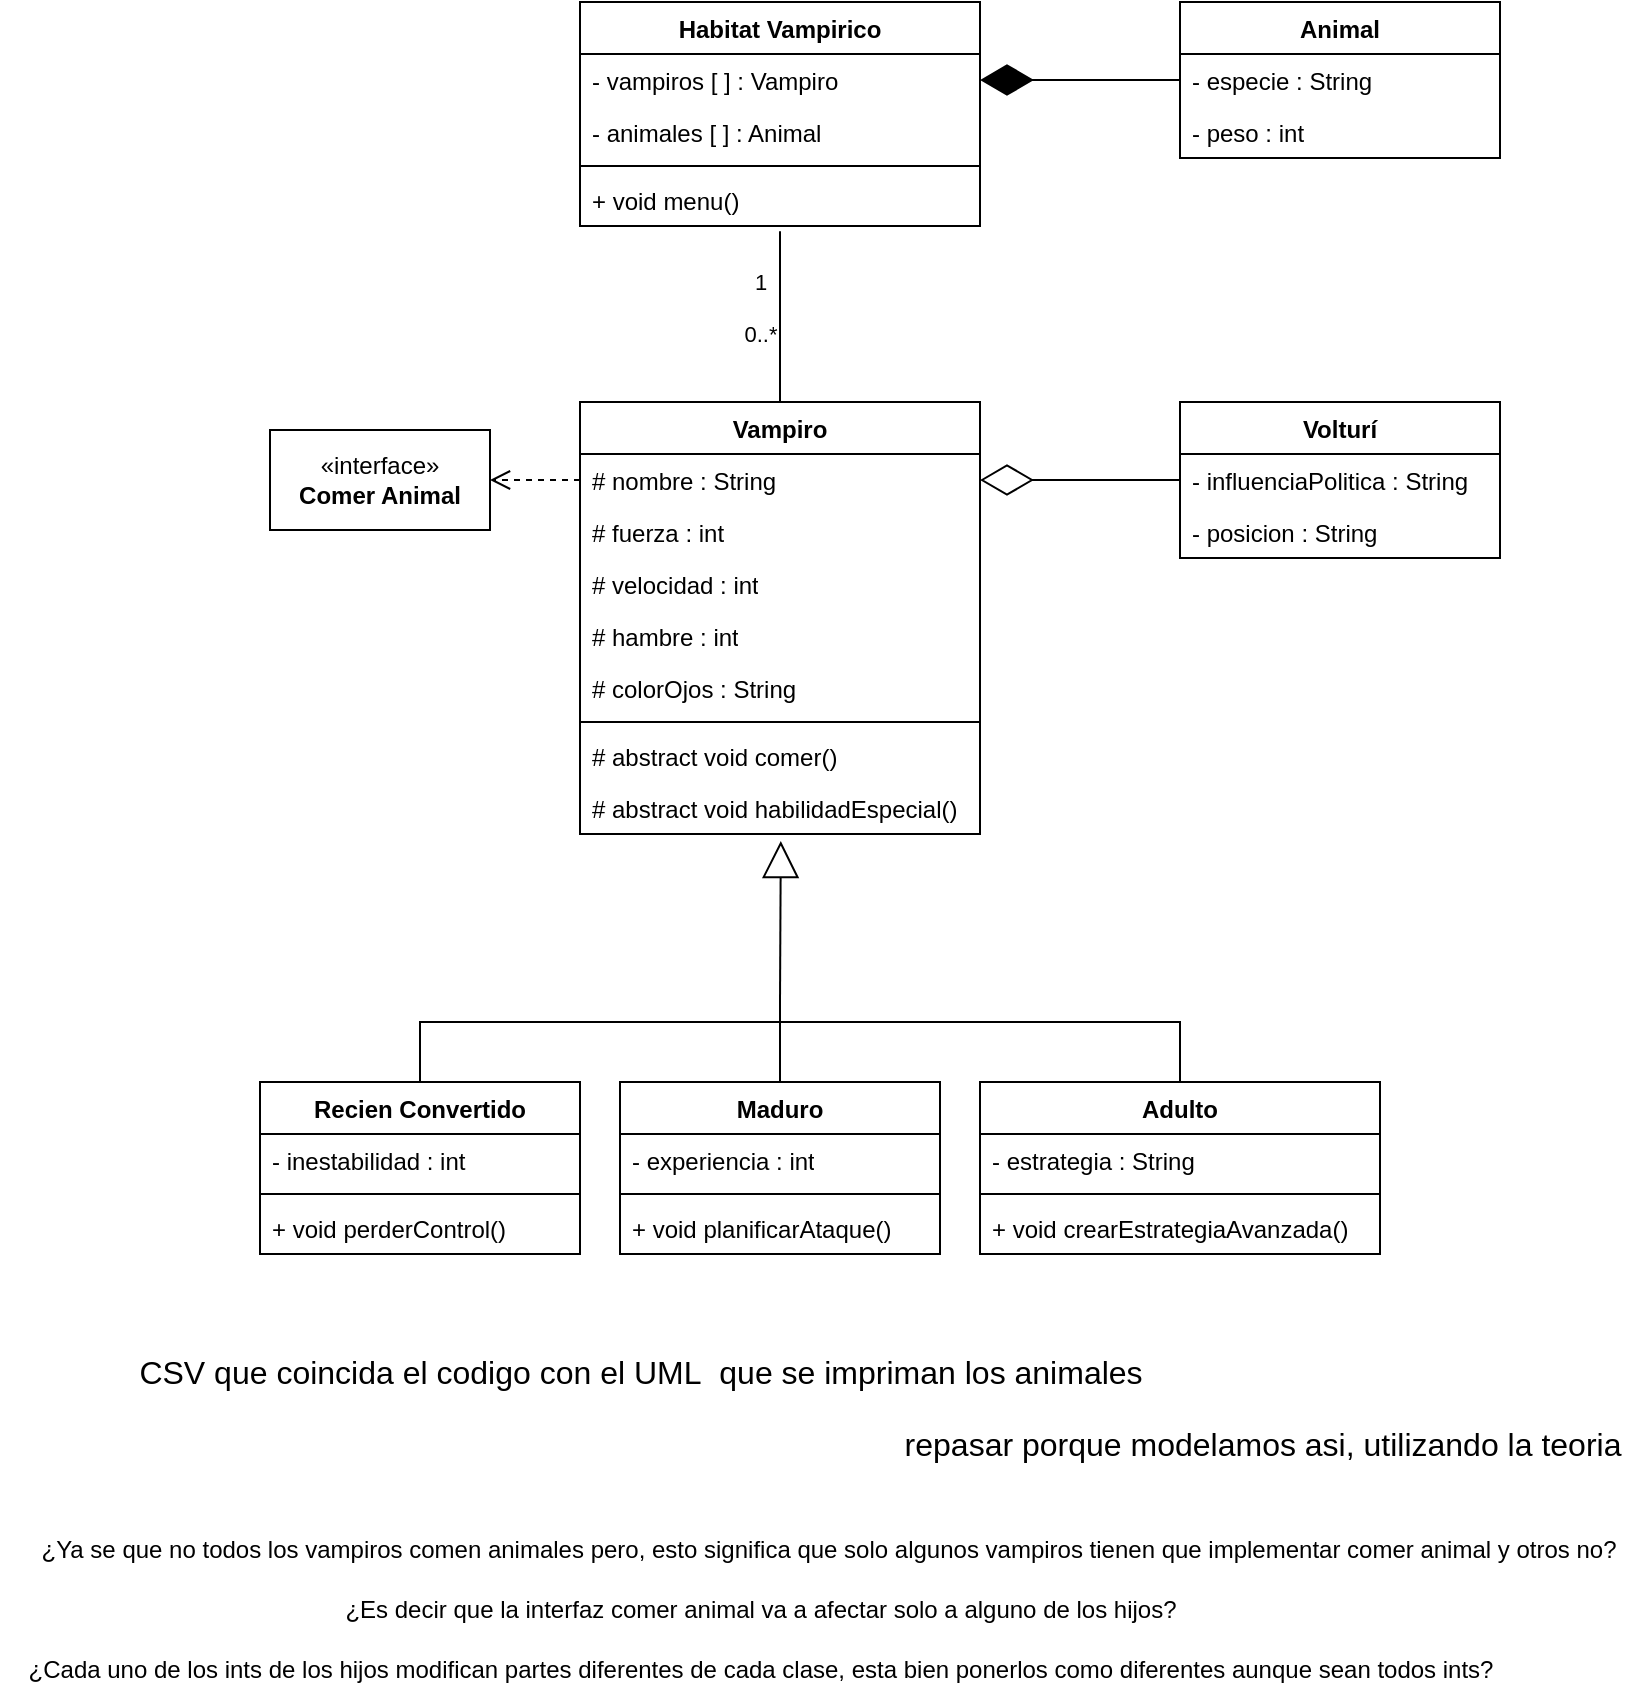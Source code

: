 <mxfile version="24.8.4">
  <diagram name="UML_Gestion_Crepusculo" id="tsLqWWN6re34cq2yNOvj">
    <mxGraphModel dx="1434" dy="772" grid="1" gridSize="10" guides="1" tooltips="1" connect="1" arrows="1" fold="1" page="1" pageScale="1" pageWidth="827" pageHeight="1169" math="0" shadow="0">
      <root>
        <mxCell id="0" />
        <mxCell id="1" parent="0" />
        <mxCell id="pIVNgVgIiddYi_z4mML_-5" value="Habitat Vampirico" style="swimlane;fontStyle=1;align=center;verticalAlign=top;childLayout=stackLayout;horizontal=1;startSize=26;horizontalStack=0;resizeParent=1;resizeParentMax=0;resizeLast=0;collapsible=1;marginBottom=0;whiteSpace=wrap;html=1;" parent="1" vertex="1">
          <mxGeometry x="290" y="40" width="200" height="112" as="geometry" />
        </mxCell>
        <mxCell id="pIVNgVgIiddYi_z4mML_-6" value="- vampiros [ ] : Vampiro" style="text;strokeColor=none;fillColor=none;align=left;verticalAlign=top;spacingLeft=4;spacingRight=4;overflow=hidden;rotatable=0;points=[[0,0.5],[1,0.5]];portConstraint=eastwest;whiteSpace=wrap;html=1;" parent="pIVNgVgIiddYi_z4mML_-5" vertex="1">
          <mxGeometry y="26" width="200" height="26" as="geometry" />
        </mxCell>
        <mxCell id="pIVNgVgIiddYi_z4mML_-54" value="- animales [ ] : Animal" style="text;strokeColor=none;fillColor=none;align=left;verticalAlign=top;spacingLeft=4;spacingRight=4;overflow=hidden;rotatable=0;points=[[0,0.5],[1,0.5]];portConstraint=eastwest;whiteSpace=wrap;html=1;" parent="pIVNgVgIiddYi_z4mML_-5" vertex="1">
          <mxGeometry y="52" width="200" height="26" as="geometry" />
        </mxCell>
        <mxCell id="pIVNgVgIiddYi_z4mML_-7" value="" style="line;strokeWidth=1;fillColor=none;align=left;verticalAlign=middle;spacingTop=-1;spacingLeft=3;spacingRight=3;rotatable=0;labelPosition=right;points=[];portConstraint=eastwest;strokeColor=inherit;" parent="pIVNgVgIiddYi_z4mML_-5" vertex="1">
          <mxGeometry y="78" width="200" height="8" as="geometry" />
        </mxCell>
        <mxCell id="pIVNgVgIiddYi_z4mML_-8" value="+ void menu()" style="text;strokeColor=none;fillColor=none;align=left;verticalAlign=top;spacingLeft=4;spacingRight=4;overflow=hidden;rotatable=0;points=[[0,0.5],[1,0.5]];portConstraint=eastwest;whiteSpace=wrap;html=1;" parent="pIVNgVgIiddYi_z4mML_-5" vertex="1">
          <mxGeometry y="86" width="200" height="26" as="geometry" />
        </mxCell>
        <mxCell id="pIVNgVgIiddYi_z4mML_-9" value="Vampiro" style="swimlane;fontStyle=1;align=center;verticalAlign=top;childLayout=stackLayout;horizontal=1;startSize=26;horizontalStack=0;resizeParent=1;resizeParentMax=0;resizeLast=0;collapsible=1;marginBottom=0;whiteSpace=wrap;html=1;" parent="1" vertex="1">
          <mxGeometry x="290" y="240" width="200" height="216" as="geometry" />
        </mxCell>
        <mxCell id="pIVNgVgIiddYi_z4mML_-10" value="# nombre : String" style="text;strokeColor=none;fillColor=none;align=left;verticalAlign=top;spacingLeft=4;spacingRight=4;overflow=hidden;rotatable=0;points=[[0,0.5],[1,0.5]];portConstraint=eastwest;whiteSpace=wrap;html=1;" parent="pIVNgVgIiddYi_z4mML_-9" vertex="1">
          <mxGeometry y="26" width="200" height="26" as="geometry" />
        </mxCell>
        <mxCell id="ovsUvfsepyj3DoIwsugC-1" value="# fuerza : int" style="text;strokeColor=none;fillColor=none;align=left;verticalAlign=top;spacingLeft=4;spacingRight=4;overflow=hidden;rotatable=0;points=[[0,0.5],[1,0.5]];portConstraint=eastwest;whiteSpace=wrap;html=1;" parent="pIVNgVgIiddYi_z4mML_-9" vertex="1">
          <mxGeometry y="52" width="200" height="26" as="geometry" />
        </mxCell>
        <mxCell id="ovsUvfsepyj3DoIwsugC-7" value="# velocidad : int" style="text;strokeColor=none;fillColor=none;align=left;verticalAlign=top;spacingLeft=4;spacingRight=4;overflow=hidden;rotatable=0;points=[[0,0.5],[1,0.5]];portConstraint=eastwest;whiteSpace=wrap;html=1;" parent="pIVNgVgIiddYi_z4mML_-9" vertex="1">
          <mxGeometry y="78" width="200" height="26" as="geometry" />
        </mxCell>
        <mxCell id="ovsUvfsepyj3DoIwsugC-8" value="# hambre : int" style="text;strokeColor=none;fillColor=none;align=left;verticalAlign=top;spacingLeft=4;spacingRight=4;overflow=hidden;rotatable=0;points=[[0,0.5],[1,0.5]];portConstraint=eastwest;whiteSpace=wrap;html=1;" parent="pIVNgVgIiddYi_z4mML_-9" vertex="1">
          <mxGeometry y="104" width="200" height="26" as="geometry" />
        </mxCell>
        <mxCell id="ovsUvfsepyj3DoIwsugC-9" value="# colorOjos : String" style="text;strokeColor=none;fillColor=none;align=left;verticalAlign=top;spacingLeft=4;spacingRight=4;overflow=hidden;rotatable=0;points=[[0,0.5],[1,0.5]];portConstraint=eastwest;whiteSpace=wrap;html=1;" parent="pIVNgVgIiddYi_z4mML_-9" vertex="1">
          <mxGeometry y="130" width="200" height="26" as="geometry" />
        </mxCell>
        <mxCell id="pIVNgVgIiddYi_z4mML_-11" value="" style="line;strokeWidth=1;fillColor=none;align=left;verticalAlign=middle;spacingTop=-1;spacingLeft=3;spacingRight=3;rotatable=0;labelPosition=right;points=[];portConstraint=eastwest;strokeColor=inherit;" parent="pIVNgVgIiddYi_z4mML_-9" vertex="1">
          <mxGeometry y="156" width="200" height="8" as="geometry" />
        </mxCell>
        <mxCell id="pIVNgVgIiddYi_z4mML_-12" value="# abstract void comer()" style="text;strokeColor=none;fillColor=none;align=left;verticalAlign=top;spacingLeft=4;spacingRight=4;overflow=hidden;rotatable=0;points=[[0,0.5],[1,0.5]];portConstraint=eastwest;whiteSpace=wrap;html=1;" parent="pIVNgVgIiddYi_z4mML_-9" vertex="1">
          <mxGeometry y="164" width="200" height="26" as="geometry" />
        </mxCell>
        <mxCell id="ovsUvfsepyj3DoIwsugC-10" value="# abstract void habilidadEspecial()" style="text;strokeColor=none;fillColor=none;align=left;verticalAlign=top;spacingLeft=4;spacingRight=4;overflow=hidden;rotatable=0;points=[[0,0.5],[1,0.5]];portConstraint=eastwest;whiteSpace=wrap;html=1;" parent="pIVNgVgIiddYi_z4mML_-9" vertex="1">
          <mxGeometry y="190" width="200" height="26" as="geometry" />
        </mxCell>
        <mxCell id="pIVNgVgIiddYi_z4mML_-13" value="Recien Convertido" style="swimlane;fontStyle=1;align=center;verticalAlign=top;childLayout=stackLayout;horizontal=1;startSize=26;horizontalStack=0;resizeParent=1;resizeParentMax=0;resizeLast=0;collapsible=1;marginBottom=0;whiteSpace=wrap;html=1;" parent="1" vertex="1">
          <mxGeometry x="130" y="580" width="160" height="86" as="geometry" />
        </mxCell>
        <mxCell id="ovsUvfsepyj3DoIwsugC-12" value="- inestabilidad : int" style="text;strokeColor=none;fillColor=none;align=left;verticalAlign=top;spacingLeft=4;spacingRight=4;overflow=hidden;rotatable=0;points=[[0,0.5],[1,0.5]];portConstraint=eastwest;whiteSpace=wrap;html=1;" parent="pIVNgVgIiddYi_z4mML_-13" vertex="1">
          <mxGeometry y="26" width="160" height="26" as="geometry" />
        </mxCell>
        <mxCell id="pIVNgVgIiddYi_z4mML_-15" value="" style="line;strokeWidth=1;fillColor=none;align=left;verticalAlign=middle;spacingTop=-1;spacingLeft=3;spacingRight=3;rotatable=0;labelPosition=right;points=[];portConstraint=eastwest;strokeColor=inherit;" parent="pIVNgVgIiddYi_z4mML_-13" vertex="1">
          <mxGeometry y="52" width="160" height="8" as="geometry" />
        </mxCell>
        <mxCell id="pIVNgVgIiddYi_z4mML_-16" value="+ void perderControl()" style="text;strokeColor=none;fillColor=none;align=left;verticalAlign=top;spacingLeft=4;spacingRight=4;overflow=hidden;rotatable=0;points=[[0,0.5],[1,0.5]];portConstraint=eastwest;whiteSpace=wrap;html=1;" parent="pIVNgVgIiddYi_z4mML_-13" vertex="1">
          <mxGeometry y="60" width="160" height="26" as="geometry" />
        </mxCell>
        <mxCell id="pIVNgVgIiddYi_z4mML_-17" value="Maduro&lt;span style=&quot;color: rgba(0, 0, 0, 0); font-family: monospace; font-size: 0px; font-weight: 400; text-align: start; text-wrap-mode: nowrap;&quot;&gt;%3CmxGraphModel%3E%3Croot%3E%3CmxCell%20id%3D%220%22%2F%3E%3CmxCell%20id%3D%221%22%20parent%3D%220%22%2F%3E%3CmxCell%20id%3D%222%22%20value%3D%22Recien%20Convertido%22%20style%3D%22swimlane%3BfontStyle%3D1%3Balign%3Dcenter%3BverticalAlign%3Dtop%3BchildLayout%3DstackLayout%3Bhorizontal%3D1%3BstartSize%3D26%3BhorizontalStack%3D0%3BresizeParent%3D1%3BresizeParentMax%3D0%3BresizeLast%3D0%3Bcollapsible%3D1%3BmarginBottom%3D0%3BwhiteSpace%3Dwrap%3Bhtml%3D1%3B%22%20vertex%3D%221%22%20parent%3D%221%22%3E%3CmxGeometry%20y%3D%22390%22%20width%3D%22160%22%20height%3D%2286%22%20as%3D%22geometry%22%2F%3E%3C%2FmxCell%3E%3CmxCell%20id%3D%223%22%20value%3D%22%2B%20field%3A%20type%22%20style%3D%22text%3BstrokeColor%3Dnone%3BfillColor%3Dnone%3Balign%3Dleft%3BverticalAlign%3Dtop%3BspacingLeft%3D4%3BspacingRight%3D4%3Boverflow%3Dhidden%3Brotatable%3D0%3Bpoints%3D%5B%5B0%2C0.5%5D%2C%5B1%2C0.5%5D%5D%3BportConstraint%3Deastwest%3BwhiteSpace%3Dwrap%3Bhtml%3D1%3B%22%20vertex%3D%221%22%20parent%3D%222%22%3E%3CmxGeometry%20y%3D%2226%22%20width%3D%22160%22%20height%3D%2226%22%20as%3D%22geometry%22%2F%3E%3C%2FmxCell%3E%3CmxCell%20id%3D%224%22%20value%3D%22%22%20style%3D%22line%3BstrokeWidth%3D1%3BfillColor%3Dnone%3Balign%3Dleft%3BverticalAlign%3Dmiddle%3BspacingTop%3D-1%3BspacingLeft%3D3%3BspacingRight%3D3%3Brotatable%3D0%3BlabelPosition%3Dright%3Bpoints%3D%5B%5D%3BportConstraint%3Deastwest%3BstrokeColor%3Dinherit%3B%22%20vertex%3D%221%22%20parent%3D%222%22%3E%3CmxGeometry%20y%3D%2252%22%20width%3D%22160%22%20height%3D%228%22%20as%3D%22geometry%22%2F%3E%3C%2FmxCell%3E%3CmxCell%20id%3D%225%22%20value%3D%22%2B%20method(type)%3A%20type%22%20style%3D%22text%3BstrokeColor%3Dnone%3BfillColor%3Dnone%3Balign%3Dleft%3BverticalAlign%3Dtop%3BspacingLeft%3D4%3BspacingRight%3D4%3Boverflow%3Dhidden%3Brotatable%3D0%3Bpoints%3D%5B%5B0%2C0.5%5D%2C%5B1%2C0.5%5D%5D%3BportConstraint%3Deastwest%3BwhiteSpace%3Dwrap%3Bhtml%3D1%3B%22%20vertex%3D%221%22%20parent%3D%222%22%3E%3CmxGeometry%20y%3D%2260%22%20width%3D%22160%22%20height%3D%2226%22%20as%3D%22geometry%22%2F%3E%3C%2FmxCell%3E%3C%2Froot%3E%3C%2FmxGraphModel%3E&lt;/span&gt;" style="swimlane;fontStyle=1;align=center;verticalAlign=top;childLayout=stackLayout;horizontal=1;startSize=26;horizontalStack=0;resizeParent=1;resizeParentMax=0;resizeLast=0;collapsible=1;marginBottom=0;whiteSpace=wrap;html=1;" parent="1" vertex="1">
          <mxGeometry x="310" y="580" width="160" height="86" as="geometry" />
        </mxCell>
        <mxCell id="pIVNgVgIiddYi_z4mML_-18" value="- experiencia : int" style="text;strokeColor=none;fillColor=none;align=left;verticalAlign=top;spacingLeft=4;spacingRight=4;overflow=hidden;rotatable=0;points=[[0,0.5],[1,0.5]];portConstraint=eastwest;whiteSpace=wrap;html=1;" parent="pIVNgVgIiddYi_z4mML_-17" vertex="1">
          <mxGeometry y="26" width="160" height="26" as="geometry" />
        </mxCell>
        <mxCell id="pIVNgVgIiddYi_z4mML_-19" value="" style="line;strokeWidth=1;fillColor=none;align=left;verticalAlign=middle;spacingTop=-1;spacingLeft=3;spacingRight=3;rotatable=0;labelPosition=right;points=[];portConstraint=eastwest;strokeColor=inherit;" parent="pIVNgVgIiddYi_z4mML_-17" vertex="1">
          <mxGeometry y="52" width="160" height="8" as="geometry" />
        </mxCell>
        <mxCell id="pIVNgVgIiddYi_z4mML_-20" value="+ void planificarAtaque()" style="text;strokeColor=none;fillColor=none;align=left;verticalAlign=top;spacingLeft=4;spacingRight=4;overflow=hidden;rotatable=0;points=[[0,0.5],[1,0.5]];portConstraint=eastwest;whiteSpace=wrap;html=1;" parent="pIVNgVgIiddYi_z4mML_-17" vertex="1">
          <mxGeometry y="60" width="160" height="26" as="geometry" />
        </mxCell>
        <mxCell id="pIVNgVgIiddYi_z4mML_-21" value="Adulto" style="swimlane;fontStyle=1;align=center;verticalAlign=top;childLayout=stackLayout;horizontal=1;startSize=26;horizontalStack=0;resizeParent=1;resizeParentMax=0;resizeLast=0;collapsible=1;marginBottom=0;whiteSpace=wrap;html=1;" parent="1" vertex="1">
          <mxGeometry x="490" y="580" width="200" height="86" as="geometry" />
        </mxCell>
        <mxCell id="pNDMgC5wGViX0FNzGAJT-7" value="- estrategia : String" style="text;strokeColor=none;fillColor=none;align=left;verticalAlign=top;spacingLeft=4;spacingRight=4;overflow=hidden;rotatable=0;points=[[0,0.5],[1,0.5]];portConstraint=eastwest;whiteSpace=wrap;html=1;" parent="pIVNgVgIiddYi_z4mML_-21" vertex="1">
          <mxGeometry y="26" width="200" height="26" as="geometry" />
        </mxCell>
        <mxCell id="pIVNgVgIiddYi_z4mML_-23" value="" style="line;strokeWidth=1;fillColor=none;align=left;verticalAlign=middle;spacingTop=-1;spacingLeft=3;spacingRight=3;rotatable=0;labelPosition=right;points=[];portConstraint=eastwest;strokeColor=inherit;" parent="pIVNgVgIiddYi_z4mML_-21" vertex="1">
          <mxGeometry y="52" width="200" height="8" as="geometry" />
        </mxCell>
        <mxCell id="pIVNgVgIiddYi_z4mML_-24" value="+ void crearEstrategiaAvanzada()" style="text;strokeColor=none;fillColor=none;align=left;verticalAlign=top;spacingLeft=4;spacingRight=4;overflow=hidden;rotatable=0;points=[[0,0.5],[1,0.5]];portConstraint=eastwest;whiteSpace=wrap;html=1;" parent="pIVNgVgIiddYi_z4mML_-21" vertex="1">
          <mxGeometry y="60" width="200" height="26" as="geometry" />
        </mxCell>
        <mxCell id="pIVNgVgIiddYi_z4mML_-25" value="Animal" style="swimlane;fontStyle=1;align=center;verticalAlign=top;childLayout=stackLayout;horizontal=1;startSize=26;horizontalStack=0;resizeParent=1;resizeParentMax=0;resizeLast=0;collapsible=1;marginBottom=0;whiteSpace=wrap;html=1;" parent="1" vertex="1">
          <mxGeometry x="590" y="40" width="160" height="78" as="geometry" />
        </mxCell>
        <mxCell id="pIVNgVgIiddYi_z4mML_-26" value="- especie : String" style="text;strokeColor=none;fillColor=none;align=left;verticalAlign=top;spacingLeft=4;spacingRight=4;overflow=hidden;rotatable=0;points=[[0,0.5],[1,0.5]];portConstraint=eastwest;whiteSpace=wrap;html=1;" parent="pIVNgVgIiddYi_z4mML_-25" vertex="1">
          <mxGeometry y="26" width="160" height="26" as="geometry" />
        </mxCell>
        <mxCell id="pNDMgC5wGViX0FNzGAJT-10" value="- peso : int" style="text;strokeColor=none;fillColor=none;align=left;verticalAlign=top;spacingLeft=4;spacingRight=4;overflow=hidden;rotatable=0;points=[[0,0.5],[1,0.5]];portConstraint=eastwest;whiteSpace=wrap;html=1;" parent="pIVNgVgIiddYi_z4mML_-25" vertex="1">
          <mxGeometry y="52" width="160" height="26" as="geometry" />
        </mxCell>
        <mxCell id="pIVNgVgIiddYi_z4mML_-29" value="Volturí" style="swimlane;fontStyle=1;align=center;verticalAlign=top;childLayout=stackLayout;horizontal=1;startSize=26;horizontalStack=0;resizeParent=1;resizeParentMax=0;resizeLast=0;collapsible=1;marginBottom=0;whiteSpace=wrap;html=1;" parent="1" vertex="1">
          <mxGeometry x="590" y="240" width="160" height="78" as="geometry" />
        </mxCell>
        <mxCell id="pIVNgVgIiddYi_z4mML_-30" value="- influenciaPolitica : String" style="text;strokeColor=none;fillColor=none;align=left;verticalAlign=top;spacingLeft=4;spacingRight=4;overflow=hidden;rotatable=0;points=[[0,0.5],[1,0.5]];portConstraint=eastwest;whiteSpace=wrap;html=1;" parent="pIVNgVgIiddYi_z4mML_-29" vertex="1">
          <mxGeometry y="26" width="160" height="26" as="geometry" />
        </mxCell>
        <mxCell id="pNDMgC5wGViX0FNzGAJT-9" value="- posicion : String" style="text;strokeColor=none;fillColor=none;align=left;verticalAlign=top;spacingLeft=4;spacingRight=4;overflow=hidden;rotatable=0;points=[[0,0.5],[1,0.5]];portConstraint=eastwest;whiteSpace=wrap;html=1;" parent="pIVNgVgIiddYi_z4mML_-29" vertex="1">
          <mxGeometry y="52" width="160" height="26" as="geometry" />
        </mxCell>
        <mxCell id="pIVNgVgIiddYi_z4mML_-33" value="«interface»&lt;br&gt;&lt;b&gt;Comer Animal&lt;/b&gt;" style="html=1;whiteSpace=wrap;" parent="1" vertex="1">
          <mxGeometry x="135" y="254" width="110" height="50" as="geometry" />
        </mxCell>
        <mxCell id="pIVNgVgIiddYi_z4mML_-34" value="" style="endArrow=diamondThin;endFill=0;endSize=24;html=1;rounded=0;exitX=0;exitY=0.5;exitDx=0;exitDy=0;entryX=1;entryY=0.5;entryDx=0;entryDy=0;" parent="1" source="pIVNgVgIiddYi_z4mML_-30" target="pIVNgVgIiddYi_z4mML_-10" edge="1">
          <mxGeometry width="160" relative="1" as="geometry">
            <mxPoint x="600" y="549.24" as="sourcePoint" />
            <mxPoint x="760" y="549.24" as="targetPoint" />
          </mxGeometry>
        </mxCell>
        <mxCell id="pIVNgVgIiddYi_z4mML_-38" value="" style="endArrow=none;html=1;rounded=0;exitX=0.5;exitY=0;exitDx=0;exitDy=0;" parent="1" source="pIVNgVgIiddYi_z4mML_-17" edge="1">
          <mxGeometry width="50" height="50" relative="1" as="geometry">
            <mxPoint x="400" y="570" as="sourcePoint" />
            <mxPoint x="390" y="540" as="targetPoint" />
          </mxGeometry>
        </mxCell>
        <mxCell id="pIVNgVgIiddYi_z4mML_-40" value="" style="endArrow=none;html=1;rounded=0;exitX=0.5;exitY=0;exitDx=0;exitDy=0;" parent="1" source="pIVNgVgIiddYi_z4mML_-21" edge="1">
          <mxGeometry width="50" height="50" relative="1" as="geometry">
            <mxPoint x="540" y="510" as="sourcePoint" />
            <mxPoint x="390" y="540" as="targetPoint" />
            <Array as="points">
              <mxPoint x="590" y="550" />
              <mxPoint x="390" y="550" />
            </Array>
          </mxGeometry>
        </mxCell>
        <mxCell id="pIVNgVgIiddYi_z4mML_-41" value="" style="html=1;verticalAlign=bottom;endArrow=open;dashed=1;endSize=8;curved=0;rounded=0;exitX=0;exitY=0.5;exitDx=0;exitDy=0;entryX=1;entryY=0.5;entryDx=0;entryDy=0;" parent="1" source="pIVNgVgIiddYi_z4mML_-10" target="pIVNgVgIiddYi_z4mML_-33" edge="1">
          <mxGeometry relative="1" as="geometry">
            <mxPoint x="280" y="499.24" as="sourcePoint" />
            <mxPoint x="200" y="499.24" as="targetPoint" />
          </mxGeometry>
        </mxCell>
        <mxCell id="pIVNgVgIiddYi_z4mML_-42" value="¿Ya se que no todos los vampiros comen animales pero, esto significa que solo algunos vampiros tienen que implementar comer animal y otros no?" style="text;html=1;align=center;verticalAlign=middle;resizable=0;points=[];autosize=1;strokeColor=none;fillColor=none;" parent="1" vertex="1">
          <mxGeometry x="9" y="799.24" width="810" height="30" as="geometry" />
        </mxCell>
        <mxCell id="pIVNgVgIiddYi_z4mML_-43" value="¿Es decir que la interfaz comer animal va a afectar solo a alguno de los hijos?" style="text;html=1;align=center;verticalAlign=middle;resizable=0;points=[];autosize=1;strokeColor=none;fillColor=none;" parent="1" vertex="1">
          <mxGeometry x="160" y="829.24" width="440" height="30" as="geometry" />
        </mxCell>
        <mxCell id="pIVNgVgIiddYi_z4mML_-48" value="" style="endArrow=none;html=1;rounded=0;entryX=0.5;entryY=1.103;entryDx=0;entryDy=0;entryPerimeter=0;exitX=0.5;exitY=0;exitDx=0;exitDy=0;" parent="1" source="pIVNgVgIiddYi_z4mML_-9" target="pIVNgVgIiddYi_z4mML_-8" edge="1">
          <mxGeometry width="50" height="50" relative="1" as="geometry">
            <mxPoint x="320" y="210" as="sourcePoint" />
            <mxPoint x="370" y="160" as="targetPoint" />
          </mxGeometry>
        </mxCell>
        <mxCell id="pIVNgVgIiddYi_z4mML_-49" value="1" style="edgeLabel;html=1;align=center;verticalAlign=middle;resizable=0;points=[];" parent="pIVNgVgIiddYi_z4mML_-48" vertex="1" connectable="0">
          <mxGeometry x="0.419" y="3" relative="1" as="geometry">
            <mxPoint x="-7" as="offset" />
          </mxGeometry>
        </mxCell>
        <mxCell id="pIVNgVgIiddYi_z4mML_-50" value="0..*" style="edgeLabel;html=1;align=center;verticalAlign=middle;resizable=0;points=[];" parent="pIVNgVgIiddYi_z4mML_-48" vertex="1" connectable="0">
          <mxGeometry x="0.015" y="3" relative="1" as="geometry">
            <mxPoint x="-7" y="9" as="offset" />
          </mxGeometry>
        </mxCell>
        <mxCell id="pIVNgVgIiddYi_z4mML_-53" value="" style="endArrow=diamondThin;endFill=1;endSize=24;html=1;rounded=0;exitX=0;exitY=0.5;exitDx=0;exitDy=0;entryX=1;entryY=0.5;entryDx=0;entryDy=0;" parent="1" source="pIVNgVgIiddYi_z4mML_-26" target="pIVNgVgIiddYi_z4mML_-6" edge="1">
          <mxGeometry width="160" relative="1" as="geometry">
            <mxPoint x="530" y="108" as="sourcePoint" />
            <mxPoint x="690" y="108" as="targetPoint" />
          </mxGeometry>
        </mxCell>
        <mxCell id="pNDMgC5wGViX0FNzGAJT-3" value="" style="endArrow=none;html=1;rounded=0;exitX=0.5;exitY=0;exitDx=0;exitDy=0;" parent="1" source="pIVNgVgIiddYi_z4mML_-13" edge="1">
          <mxGeometry width="50" height="50" relative="1" as="geometry">
            <mxPoint x="570" y="580" as="sourcePoint" />
            <mxPoint x="390" y="540" as="targetPoint" />
            <Array as="points">
              <mxPoint x="210" y="550" />
              <mxPoint x="390" y="550" />
            </Array>
          </mxGeometry>
        </mxCell>
        <mxCell id="pNDMgC5wGViX0FNzGAJT-4" value="" style="endArrow=block;endSize=16;endFill=0;html=1;rounded=0;entryX=0.502;entryY=1.135;entryDx=0;entryDy=0;entryPerimeter=0;" parent="1" target="ovsUvfsepyj3DoIwsugC-10" edge="1">
          <mxGeometry width="160" relative="1" as="geometry">
            <mxPoint x="390" y="540" as="sourcePoint" />
            <mxPoint x="540" y="530" as="targetPoint" />
          </mxGeometry>
        </mxCell>
        <mxCell id="pNDMgC5wGViX0FNzGAJT-8" value="¿Cada uno de los ints de los hijos modifican partes diferentes de cada clase, esta bien ponerlos como diferentes aunque sean todos ints?" style="text;html=1;align=center;verticalAlign=middle;resizable=0;points=[];autosize=1;strokeColor=none;fillColor=none;" parent="1" vertex="1">
          <mxGeometry y="859.24" width="760" height="30" as="geometry" />
        </mxCell>
        <mxCell id="IDrDbwOoRNxPUcYOWY2i-1" value="CSV que coincida el codigo con el UML&amp;nbsp; que se impriman los animales" style="text;html=1;align=center;verticalAlign=middle;resizable=0;points=[];autosize=1;strokeColor=none;fillColor=none;fontSize=16;" parent="1" vertex="1">
          <mxGeometry x="60" y="710" width="520" height="30" as="geometry" />
        </mxCell>
        <mxCell id="IDrDbwOoRNxPUcYOWY2i-2" value="repasar porque modelamos asi, utilizando la teoria" style="text;html=1;align=center;verticalAlign=middle;resizable=0;points=[];autosize=1;strokeColor=none;fillColor=none;fontSize=16;" parent="1" vertex="1">
          <mxGeometry x="441" y="746" width="380" height="30" as="geometry" />
        </mxCell>
      </root>
    </mxGraphModel>
  </diagram>
</mxfile>
